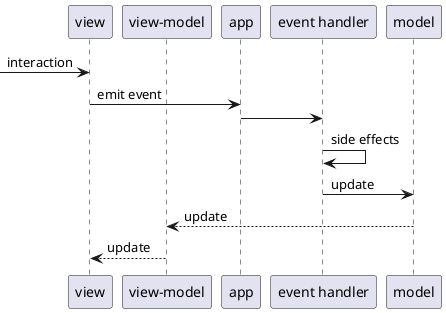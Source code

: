 @startuml
'box "UI" #White
	participant view
	participant "view-model"
'end box

'box "App"  #White
	participant app
	participant "event handler"
'end box

participant model

-> view : interaction
view -> app : emit event
app -> "event handler"
"event handler" -> "event handler" : side effects
"event handler" -> model : update
model --> "view-model" : update
"view-model" --> view : update
@enduml